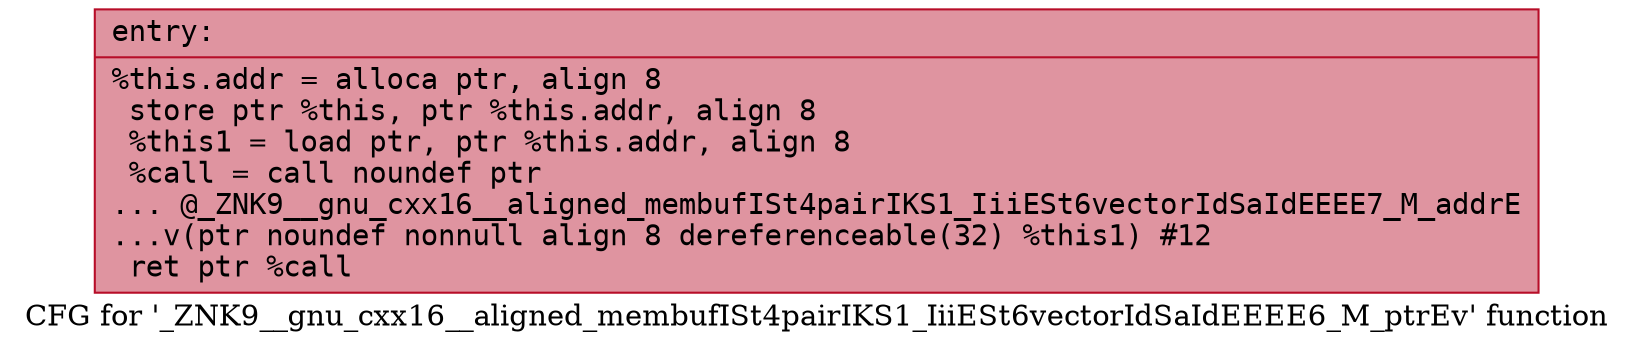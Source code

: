 digraph "CFG for '_ZNK9__gnu_cxx16__aligned_membufISt4pairIKS1_IiiESt6vectorIdSaIdEEEE6_M_ptrEv' function" {
	label="CFG for '_ZNK9__gnu_cxx16__aligned_membufISt4pairIKS1_IiiESt6vectorIdSaIdEEEE6_M_ptrEv' function";

	Node0x55e722dc0450 [shape=record,color="#b70d28ff", style=filled, fillcolor="#b70d2870" fontname="Courier",label="{entry:\l|  %this.addr = alloca ptr, align 8\l  store ptr %this, ptr %this.addr, align 8\l  %this1 = load ptr, ptr %this.addr, align 8\l  %call = call noundef ptr\l... @_ZNK9__gnu_cxx16__aligned_membufISt4pairIKS1_IiiESt6vectorIdSaIdEEEE7_M_addrE\l...v(ptr noundef nonnull align 8 dereferenceable(32) %this1) #12\l  ret ptr %call\l}"];
}

